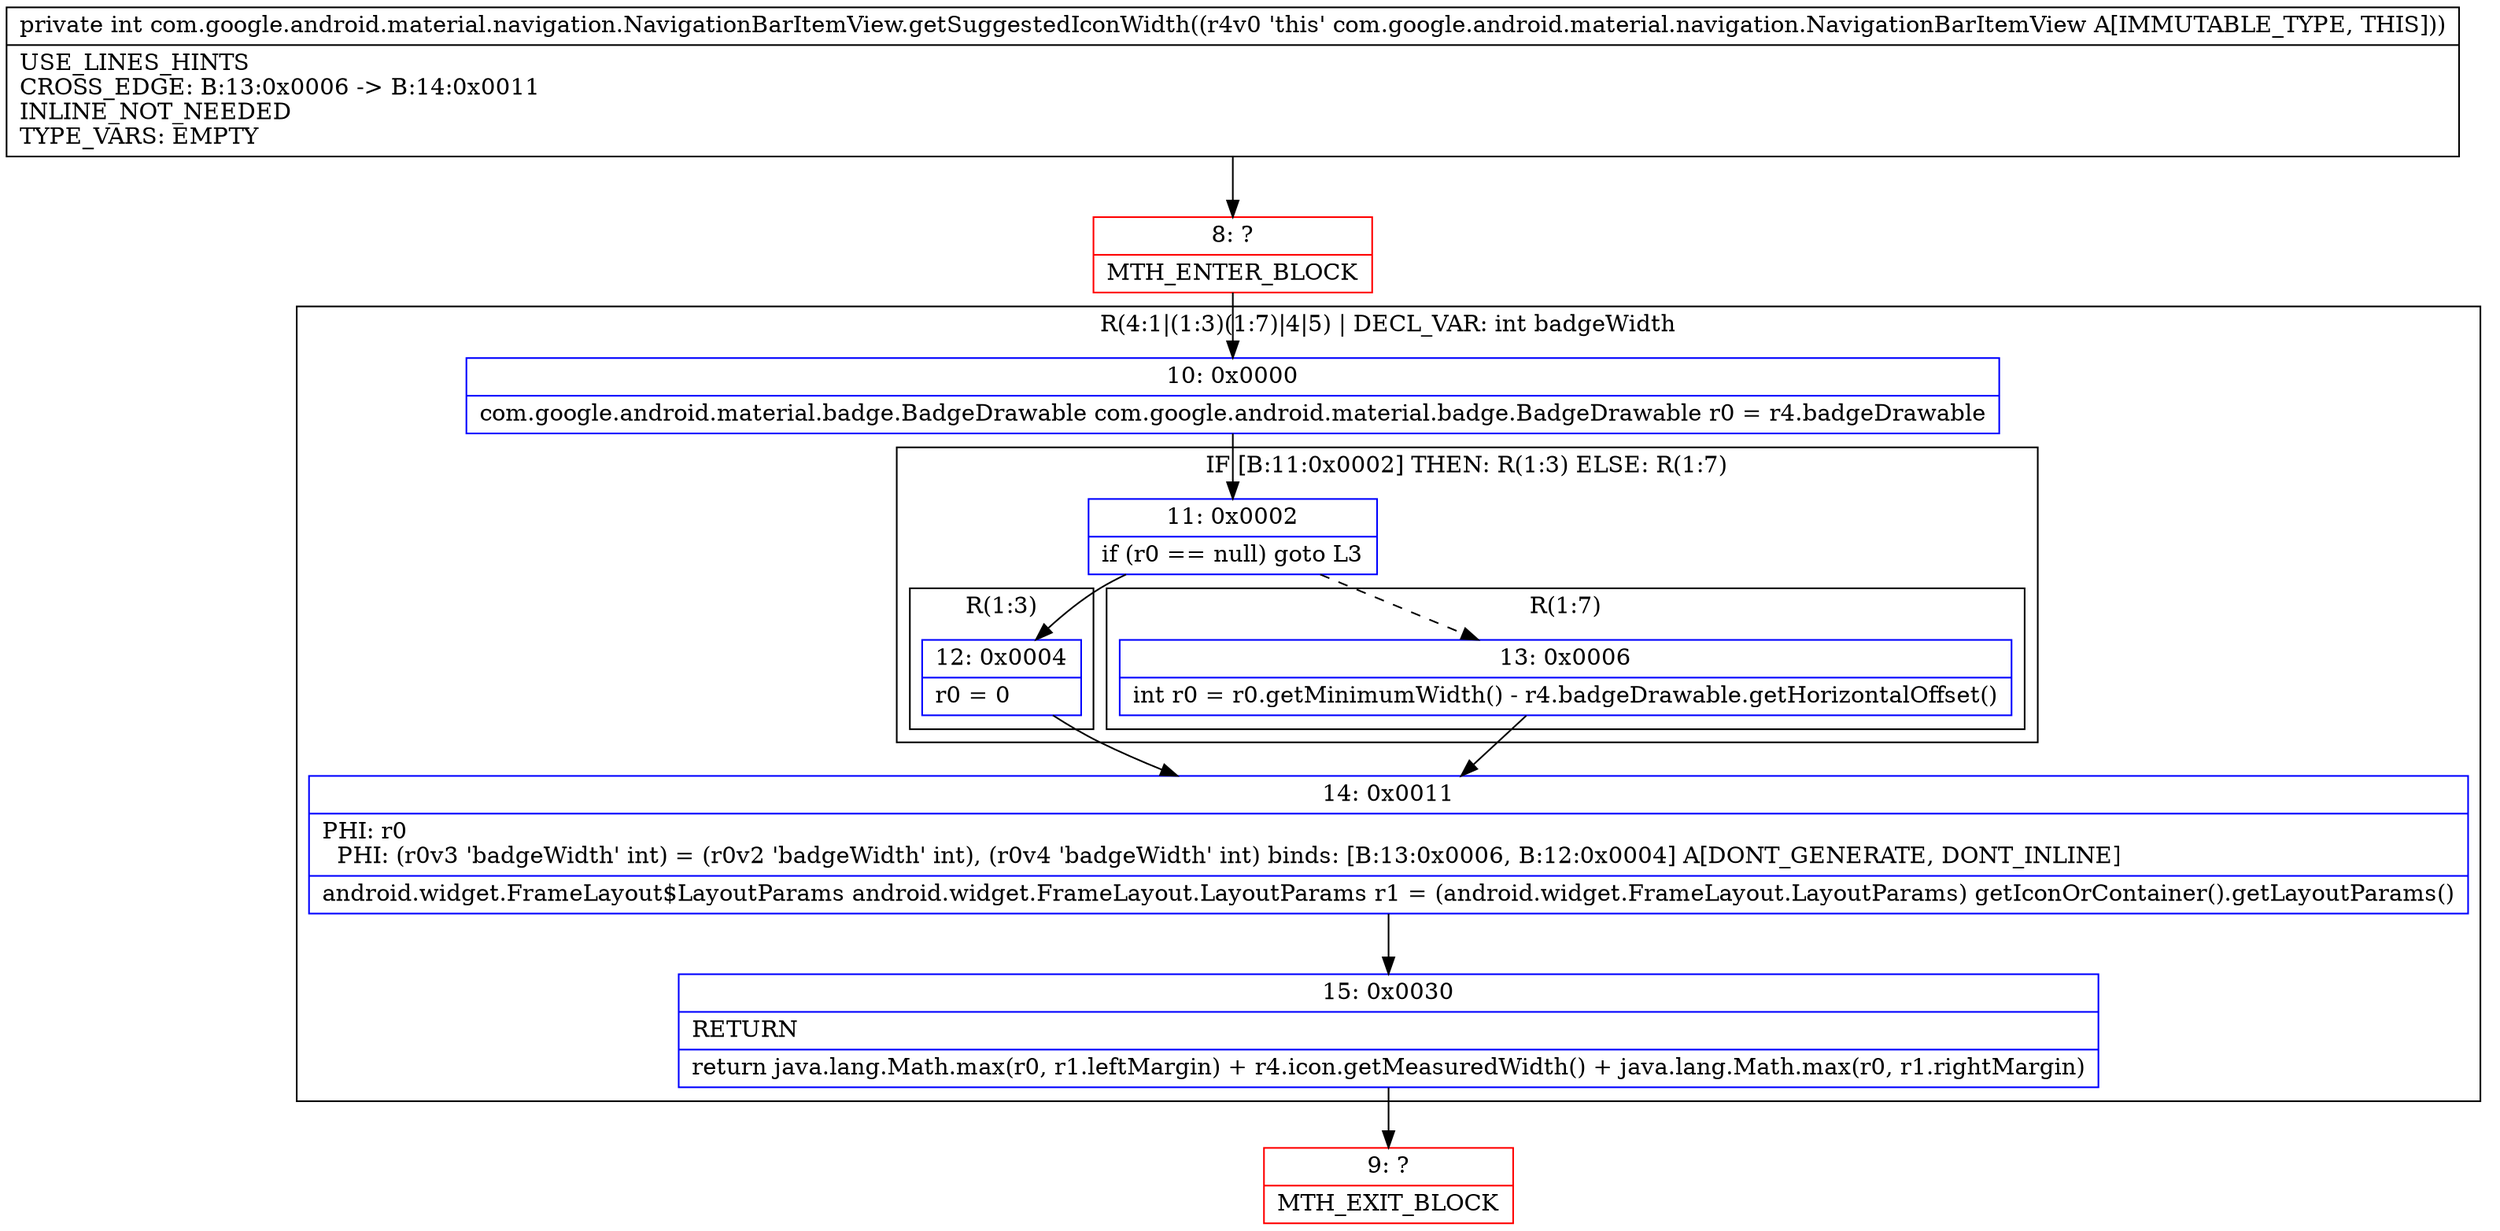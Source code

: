 digraph "CFG forcom.google.android.material.navigation.NavigationBarItemView.getSuggestedIconWidth()I" {
subgraph cluster_Region_1160580963 {
label = "R(4:1|(1:3)(1:7)|4|5) | DECL_VAR: int badgeWidth\l";
node [shape=record,color=blue];
Node_10 [shape=record,label="{10\:\ 0x0000|com.google.android.material.badge.BadgeDrawable com.google.android.material.badge.BadgeDrawable r0 = r4.badgeDrawable\l}"];
subgraph cluster_IfRegion_1045327970 {
label = "IF [B:11:0x0002] THEN: R(1:3) ELSE: R(1:7)";
node [shape=record,color=blue];
Node_11 [shape=record,label="{11\:\ 0x0002|if (r0 == null) goto L3\l}"];
subgraph cluster_Region_834513098 {
label = "R(1:3)";
node [shape=record,color=blue];
Node_12 [shape=record,label="{12\:\ 0x0004|r0 = 0\l}"];
}
subgraph cluster_Region_1745417512 {
label = "R(1:7)";
node [shape=record,color=blue];
Node_13 [shape=record,label="{13\:\ 0x0006|int r0 = r0.getMinimumWidth() \- r4.badgeDrawable.getHorizontalOffset()\l}"];
}
}
Node_14 [shape=record,label="{14\:\ 0x0011|PHI: r0 \l  PHI: (r0v3 'badgeWidth' int) = (r0v2 'badgeWidth' int), (r0v4 'badgeWidth' int) binds: [B:13:0x0006, B:12:0x0004] A[DONT_GENERATE, DONT_INLINE]\l|android.widget.FrameLayout$LayoutParams android.widget.FrameLayout.LayoutParams r1 = (android.widget.FrameLayout.LayoutParams) getIconOrContainer().getLayoutParams()\l}"];
Node_15 [shape=record,label="{15\:\ 0x0030|RETURN\l|return java.lang.Math.max(r0, r1.leftMargin) + r4.icon.getMeasuredWidth() + java.lang.Math.max(r0, r1.rightMargin)\l}"];
}
Node_8 [shape=record,color=red,label="{8\:\ ?|MTH_ENTER_BLOCK\l}"];
Node_9 [shape=record,color=red,label="{9\:\ ?|MTH_EXIT_BLOCK\l}"];
MethodNode[shape=record,label="{private int com.google.android.material.navigation.NavigationBarItemView.getSuggestedIconWidth((r4v0 'this' com.google.android.material.navigation.NavigationBarItemView A[IMMUTABLE_TYPE, THIS]))  | USE_LINES_HINTS\lCROSS_EDGE: B:13:0x0006 \-\> B:14:0x0011\lINLINE_NOT_NEEDED\lTYPE_VARS: EMPTY\l}"];
MethodNode -> Node_8;Node_10 -> Node_11;
Node_11 -> Node_12;
Node_11 -> Node_13[style=dashed];
Node_12 -> Node_14;
Node_13 -> Node_14;
Node_14 -> Node_15;
Node_15 -> Node_9;
Node_8 -> Node_10;
}

